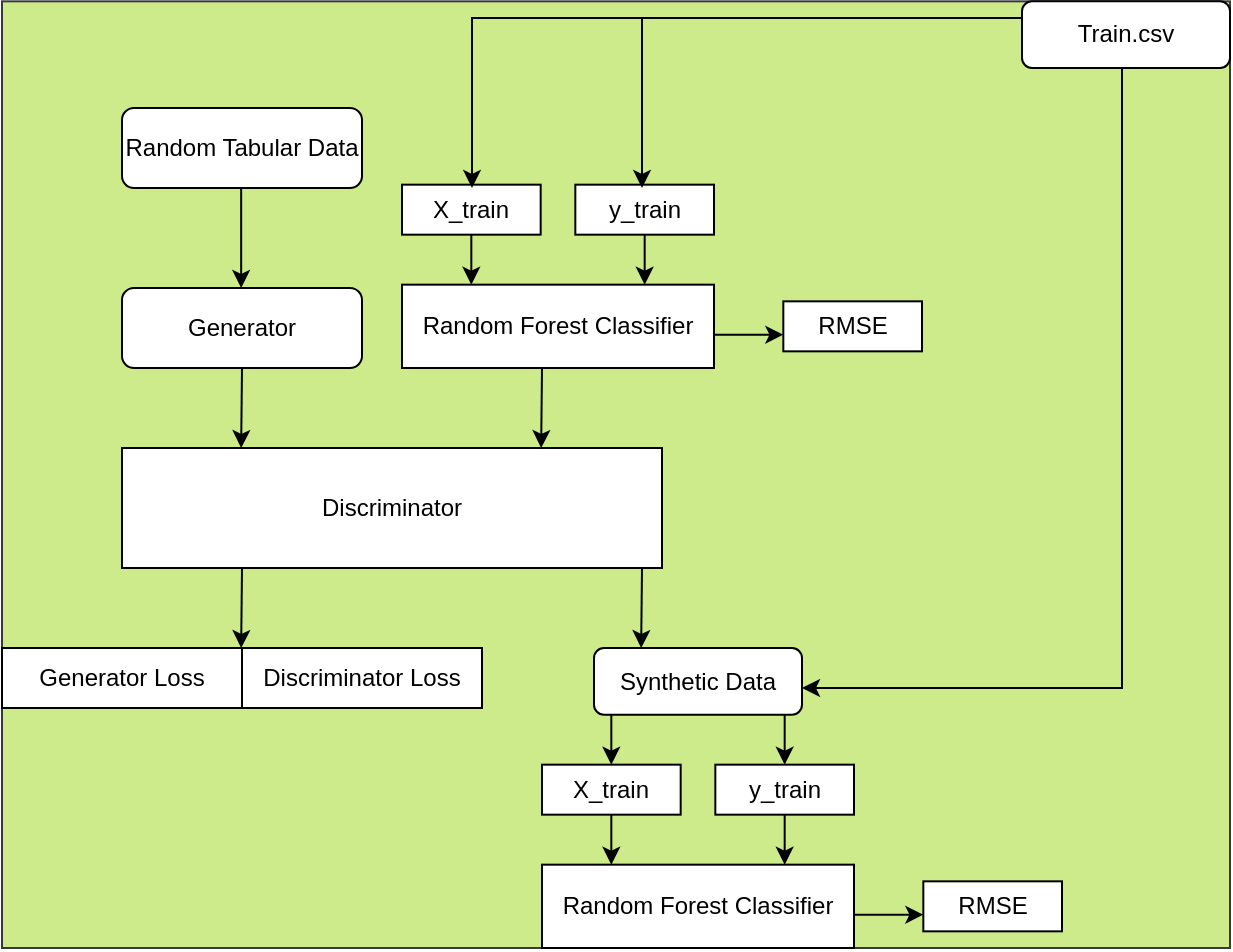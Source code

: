 <mxfile version="20.2.3" type="github">
  <diagram id="C5RBs43oDa-KdzZeNtuy" name="Page-1">
    <mxGraphModel dx="785" dy="520" grid="1" gridSize="10" guides="1" tooltips="1" connect="1" arrows="1" fold="1" page="1" pageScale="1" pageWidth="827" pageHeight="1169" math="0" shadow="0">
      <root>
        <mxCell id="WIyWlLk6GJQsqaUBKTNV-0" />
        <mxCell id="WIyWlLk6GJQsqaUBKTNV-1" parent="WIyWlLk6GJQsqaUBKTNV-0" />
        <mxCell id="GfQH2LzpMEKR52SkH0QB-68" value="" style="group;fillColor=#cdeb8b;strokeColor=#36393d;" vertex="1" connectable="0" parent="WIyWlLk6GJQsqaUBKTNV-1">
          <mxGeometry x="90" y="86.67" width="614" height="473.33" as="geometry" />
        </mxCell>
        <mxCell id="WIyWlLk6GJQsqaUBKTNV-3" value="Random Tabular Data" style="rounded=1;whiteSpace=wrap;html=1;fontSize=12;glass=0;strokeWidth=1;shadow=0;" parent="GfQH2LzpMEKR52SkH0QB-68" vertex="1">
          <mxGeometry x="60" y="53.33" width="120" height="40" as="geometry" />
        </mxCell>
        <mxCell id="GfQH2LzpMEKR52SkH0QB-6" value="Discriminator" style="rounded=0;whiteSpace=wrap;html=1;" vertex="1" parent="GfQH2LzpMEKR52SkH0QB-68">
          <mxGeometry x="60" y="223.33" width="270" height="60" as="geometry" />
        </mxCell>
        <mxCell id="GfQH2LzpMEKR52SkH0QB-7" value="Generator" style="rounded=1;whiteSpace=wrap;html=1;" vertex="1" parent="GfQH2LzpMEKR52SkH0QB-68">
          <mxGeometry x="60" y="143.33" width="120" height="40" as="geometry" />
        </mxCell>
        <mxCell id="GfQH2LzpMEKR52SkH0QB-18" value="Generator&amp;nbsp;Loss" style="rounded=0;whiteSpace=wrap;html=1;" vertex="1" parent="GfQH2LzpMEKR52SkH0QB-68">
          <mxGeometry y="323.33" width="120" height="30" as="geometry" />
        </mxCell>
        <mxCell id="GfQH2LzpMEKR52SkH0QB-19" value="Discriminator Loss" style="rounded=0;whiteSpace=wrap;html=1;" vertex="1" parent="GfQH2LzpMEKR52SkH0QB-68">
          <mxGeometry x="120" y="323.33" width="120" height="30" as="geometry" />
        </mxCell>
        <mxCell id="GfQH2LzpMEKR52SkH0QB-22" value="" style="endArrow=classic;html=1;rounded=0;" edge="1" parent="GfQH2LzpMEKR52SkH0QB-68">
          <mxGeometry width="50" height="50" relative="1" as="geometry">
            <mxPoint x="119.58" y="93.33" as="sourcePoint" />
            <mxPoint x="119.58" y="143.33" as="targetPoint" />
          </mxGeometry>
        </mxCell>
        <mxCell id="GfQH2LzpMEKR52SkH0QB-23" value="" style="endArrow=classic;html=1;rounded=0;exitX=0.5;exitY=1;exitDx=0;exitDy=0;" edge="1" parent="GfQH2LzpMEKR52SkH0QB-68" source="GfQH2LzpMEKR52SkH0QB-7">
          <mxGeometry width="50" height="50" relative="1" as="geometry">
            <mxPoint x="120" y="193.33" as="sourcePoint" />
            <mxPoint x="119.58" y="223.33" as="targetPoint" />
          </mxGeometry>
        </mxCell>
        <mxCell id="GfQH2LzpMEKR52SkH0QB-25" value="" style="endArrow=classic;html=1;rounded=0;exitX=0.5;exitY=1;exitDx=0;exitDy=0;" edge="1" parent="GfQH2LzpMEKR52SkH0QB-68">
          <mxGeometry width="50" height="50" relative="1" as="geometry">
            <mxPoint x="270" y="183.33" as="sourcePoint" />
            <mxPoint x="269.58" y="223.33" as="targetPoint" />
          </mxGeometry>
        </mxCell>
        <mxCell id="GfQH2LzpMEKR52SkH0QB-26" value="" style="endArrow=classic;html=1;rounded=0;exitX=0.5;exitY=1;exitDx=0;exitDy=0;" edge="1" parent="GfQH2LzpMEKR52SkH0QB-68">
          <mxGeometry width="50" height="50" relative="1" as="geometry">
            <mxPoint x="320" y="283.33" as="sourcePoint" />
            <mxPoint x="319.58" y="323.33" as="targetPoint" />
          </mxGeometry>
        </mxCell>
        <mxCell id="GfQH2LzpMEKR52SkH0QB-27" value="" style="endArrow=classic;html=1;rounded=0;exitX=0.5;exitY=1;exitDx=0;exitDy=0;" edge="1" parent="GfQH2LzpMEKR52SkH0QB-68">
          <mxGeometry width="50" height="50" relative="1" as="geometry">
            <mxPoint x="120" y="283.33" as="sourcePoint" />
            <mxPoint x="119.58" y="323.33" as="targetPoint" />
          </mxGeometry>
        </mxCell>
        <mxCell id="GfQH2LzpMEKR52SkH0QB-48" value="" style="group" vertex="1" connectable="0" parent="GfQH2LzpMEKR52SkH0QB-68">
          <mxGeometry x="270" y="323.33" width="260" height="150" as="geometry" />
        </mxCell>
        <mxCell id="GfQH2LzpMEKR52SkH0QB-35" value="" style="group" vertex="1" connectable="0" parent="GfQH2LzpMEKR52SkH0QB-48">
          <mxGeometry width="156" height="150" as="geometry" />
        </mxCell>
        <mxCell id="GfQH2LzpMEKR52SkH0QB-3" value="Synthetic Data" style="rounded=1;whiteSpace=wrap;html=1;fontSize=12;glass=0;strokeWidth=1;shadow=0;" vertex="1" parent="GfQH2LzpMEKR52SkH0QB-35">
          <mxGeometry x="26" width="104" height="33.333" as="geometry" />
        </mxCell>
        <mxCell id="GfQH2LzpMEKR52SkH0QB-28" value="X_train" style="rounded=0;whiteSpace=wrap;html=1;" vertex="1" parent="GfQH2LzpMEKR52SkH0QB-35">
          <mxGeometry y="58.333" width="69.333" height="25" as="geometry" />
        </mxCell>
        <mxCell id="GfQH2LzpMEKR52SkH0QB-29" value="y_train" style="rounded=0;whiteSpace=wrap;html=1;" vertex="1" parent="GfQH2LzpMEKR52SkH0QB-35">
          <mxGeometry x="86.667" y="58.333" width="69.333" height="25" as="geometry" />
        </mxCell>
        <mxCell id="GfQH2LzpMEKR52SkH0QB-30" value="" style="endArrow=classic;html=1;rounded=0;" edge="1" parent="GfQH2LzpMEKR52SkH0QB-35">
          <mxGeometry width="50" height="50" relative="1" as="geometry">
            <mxPoint x="34.667" y="33.333" as="sourcePoint" />
            <mxPoint x="34.667" y="58.333" as="targetPoint" />
          </mxGeometry>
        </mxCell>
        <mxCell id="GfQH2LzpMEKR52SkH0QB-31" value="" style="endArrow=classic;html=1;rounded=0;" edge="1" parent="GfQH2LzpMEKR52SkH0QB-35">
          <mxGeometry width="50" height="50" relative="1" as="geometry">
            <mxPoint x="121.333" y="33.333" as="sourcePoint" />
            <mxPoint x="121.333" y="58.333" as="targetPoint" />
          </mxGeometry>
        </mxCell>
        <mxCell id="GfQH2LzpMEKR52SkH0QB-32" value="Random Forest Classifier" style="rounded=0;whiteSpace=wrap;html=1;" vertex="1" parent="GfQH2LzpMEKR52SkH0QB-35">
          <mxGeometry y="108.333" width="156" height="41.667" as="geometry" />
        </mxCell>
        <mxCell id="GfQH2LzpMEKR52SkH0QB-33" value="" style="endArrow=classic;html=1;rounded=0;" edge="1" parent="GfQH2LzpMEKR52SkH0QB-35">
          <mxGeometry width="50" height="50" relative="1" as="geometry">
            <mxPoint x="34.667" y="83.333" as="sourcePoint" />
            <mxPoint x="34.667" y="108.333" as="targetPoint" />
          </mxGeometry>
        </mxCell>
        <mxCell id="GfQH2LzpMEKR52SkH0QB-34" value="" style="endArrow=classic;html=1;rounded=0;" edge="1" parent="GfQH2LzpMEKR52SkH0QB-35">
          <mxGeometry width="50" height="50" relative="1" as="geometry">
            <mxPoint x="121.333" y="83.333" as="sourcePoint" />
            <mxPoint x="121.333" y="108.333" as="targetPoint" />
          </mxGeometry>
        </mxCell>
        <mxCell id="GfQH2LzpMEKR52SkH0QB-46" value="" style="endArrow=classic;html=1;rounded=0;" edge="1" parent="GfQH2LzpMEKR52SkH0QB-48">
          <mxGeometry width="50" height="50" relative="1" as="geometry">
            <mxPoint x="156" y="133.333" as="sourcePoint" />
            <mxPoint x="190.667" y="133.333" as="targetPoint" />
          </mxGeometry>
        </mxCell>
        <mxCell id="GfQH2LzpMEKR52SkH0QB-47" value="RMSE" style="rounded=0;whiteSpace=wrap;html=1;" vertex="1" parent="GfQH2LzpMEKR52SkH0QB-48">
          <mxGeometry x="190.667" y="116.667" width="69.333" height="25" as="geometry" />
        </mxCell>
        <mxCell id="GfQH2LzpMEKR52SkH0QB-49" value="" style="group" vertex="1" connectable="0" parent="GfQH2LzpMEKR52SkH0QB-68">
          <mxGeometry x="200" y="33.33" width="260" height="150" as="geometry" />
        </mxCell>
        <mxCell id="GfQH2LzpMEKR52SkH0QB-50" value="" style="group" vertex="1" connectable="0" parent="GfQH2LzpMEKR52SkH0QB-49">
          <mxGeometry width="156" height="150" as="geometry" />
        </mxCell>
        <mxCell id="GfQH2LzpMEKR52SkH0QB-52" value="X_train" style="rounded=0;whiteSpace=wrap;html=1;" vertex="1" parent="GfQH2LzpMEKR52SkH0QB-50">
          <mxGeometry y="58.333" width="69.333" height="25" as="geometry" />
        </mxCell>
        <mxCell id="GfQH2LzpMEKR52SkH0QB-53" value="y_train" style="rounded=0;whiteSpace=wrap;html=1;" vertex="1" parent="GfQH2LzpMEKR52SkH0QB-50">
          <mxGeometry x="86.667" y="58.333" width="69.333" height="25" as="geometry" />
        </mxCell>
        <mxCell id="GfQH2LzpMEKR52SkH0QB-56" value="Random Forest Classifier" style="rounded=0;whiteSpace=wrap;html=1;" vertex="1" parent="GfQH2LzpMEKR52SkH0QB-50">
          <mxGeometry y="108.333" width="156" height="41.667" as="geometry" />
        </mxCell>
        <mxCell id="GfQH2LzpMEKR52SkH0QB-57" value="" style="endArrow=classic;html=1;rounded=0;" edge="1" parent="GfQH2LzpMEKR52SkH0QB-50">
          <mxGeometry width="50" height="50" relative="1" as="geometry">
            <mxPoint x="34.667" y="83.333" as="sourcePoint" />
            <mxPoint x="34.667" y="108.333" as="targetPoint" />
          </mxGeometry>
        </mxCell>
        <mxCell id="GfQH2LzpMEKR52SkH0QB-58" value="" style="endArrow=classic;html=1;rounded=0;" edge="1" parent="GfQH2LzpMEKR52SkH0QB-50">
          <mxGeometry width="50" height="50" relative="1" as="geometry">
            <mxPoint x="121.333" y="83.333" as="sourcePoint" />
            <mxPoint x="121.333" y="108.333" as="targetPoint" />
          </mxGeometry>
        </mxCell>
        <mxCell id="GfQH2LzpMEKR52SkH0QB-65" value="" style="edgeStyle=segmentEdgeStyle;endArrow=classic;html=1;rounded=0;exitX=0;exitY=0.25;exitDx=0;exitDy=0;" edge="1" parent="GfQH2LzpMEKR52SkH0QB-50" source="GfQH2LzpMEKR52SkH0QB-51">
          <mxGeometry width="50" height="50" relative="1" as="geometry">
            <mxPoint x="156" y="-19.17" as="sourcePoint" />
            <mxPoint x="120" y="60" as="targetPoint" />
          </mxGeometry>
        </mxCell>
        <mxCell id="GfQH2LzpMEKR52SkH0QB-59" value="" style="endArrow=classic;html=1;rounded=0;" edge="1" parent="GfQH2LzpMEKR52SkH0QB-49">
          <mxGeometry width="50" height="50" relative="1" as="geometry">
            <mxPoint x="156" y="133.333" as="sourcePoint" />
            <mxPoint x="190.667" y="133.333" as="targetPoint" />
          </mxGeometry>
        </mxCell>
        <mxCell id="GfQH2LzpMEKR52SkH0QB-60" value="RMSE" style="rounded=0;whiteSpace=wrap;html=1;" vertex="1" parent="GfQH2LzpMEKR52SkH0QB-49">
          <mxGeometry x="190.667" y="116.667" width="69.333" height="25" as="geometry" />
        </mxCell>
        <mxCell id="GfQH2LzpMEKR52SkH0QB-51" value="Train.csv" style="rounded=1;whiteSpace=wrap;html=1;fontSize=12;glass=0;strokeWidth=1;shadow=0;" vertex="1" parent="GfQH2LzpMEKR52SkH0QB-68">
          <mxGeometry x="510" width="104" height="33.333" as="geometry" />
        </mxCell>
        <mxCell id="GfQH2LzpMEKR52SkH0QB-61" value="" style="edgeStyle=segmentEdgeStyle;endArrow=classic;html=1;rounded=0;exitX=0.5;exitY=1;exitDx=0;exitDy=0;" edge="1" parent="GfQH2LzpMEKR52SkH0QB-68" source="GfQH2LzpMEKR52SkH0QB-51">
          <mxGeometry width="50" height="50" relative="1" as="geometry">
            <mxPoint x="510" y="133.33" as="sourcePoint" />
            <mxPoint x="400" y="343.33" as="targetPoint" />
            <Array as="points">
              <mxPoint x="560" y="33.33" />
            </Array>
          </mxGeometry>
        </mxCell>
        <mxCell id="GfQH2LzpMEKR52SkH0QB-67" value="" style="edgeStyle=segmentEdgeStyle;endArrow=classic;html=1;rounded=0;exitX=0;exitY=0.25;exitDx=0;exitDy=0;" edge="1" parent="GfQH2LzpMEKR52SkH0QB-68">
          <mxGeometry width="50" height="50" relative="1" as="geometry">
            <mxPoint x="425" y="8.333" as="sourcePoint" />
            <mxPoint x="235" y="93.33" as="targetPoint" />
          </mxGeometry>
        </mxCell>
      </root>
    </mxGraphModel>
  </diagram>
</mxfile>
